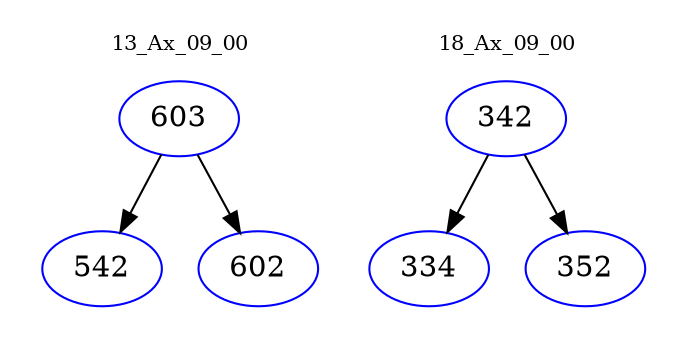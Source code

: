 digraph{
subgraph cluster_0 {
color = white
label = "13_Ax_09_00";
fontsize=10;
T0_603 [label="603", color="blue"]
T0_603 -> T0_542 [color="black"]
T0_542 [label="542", color="blue"]
T0_603 -> T0_602 [color="black"]
T0_602 [label="602", color="blue"]
}
subgraph cluster_1 {
color = white
label = "18_Ax_09_00";
fontsize=10;
T1_342 [label="342", color="blue"]
T1_342 -> T1_334 [color="black"]
T1_334 [label="334", color="blue"]
T1_342 -> T1_352 [color="black"]
T1_352 [label="352", color="blue"]
}
}
